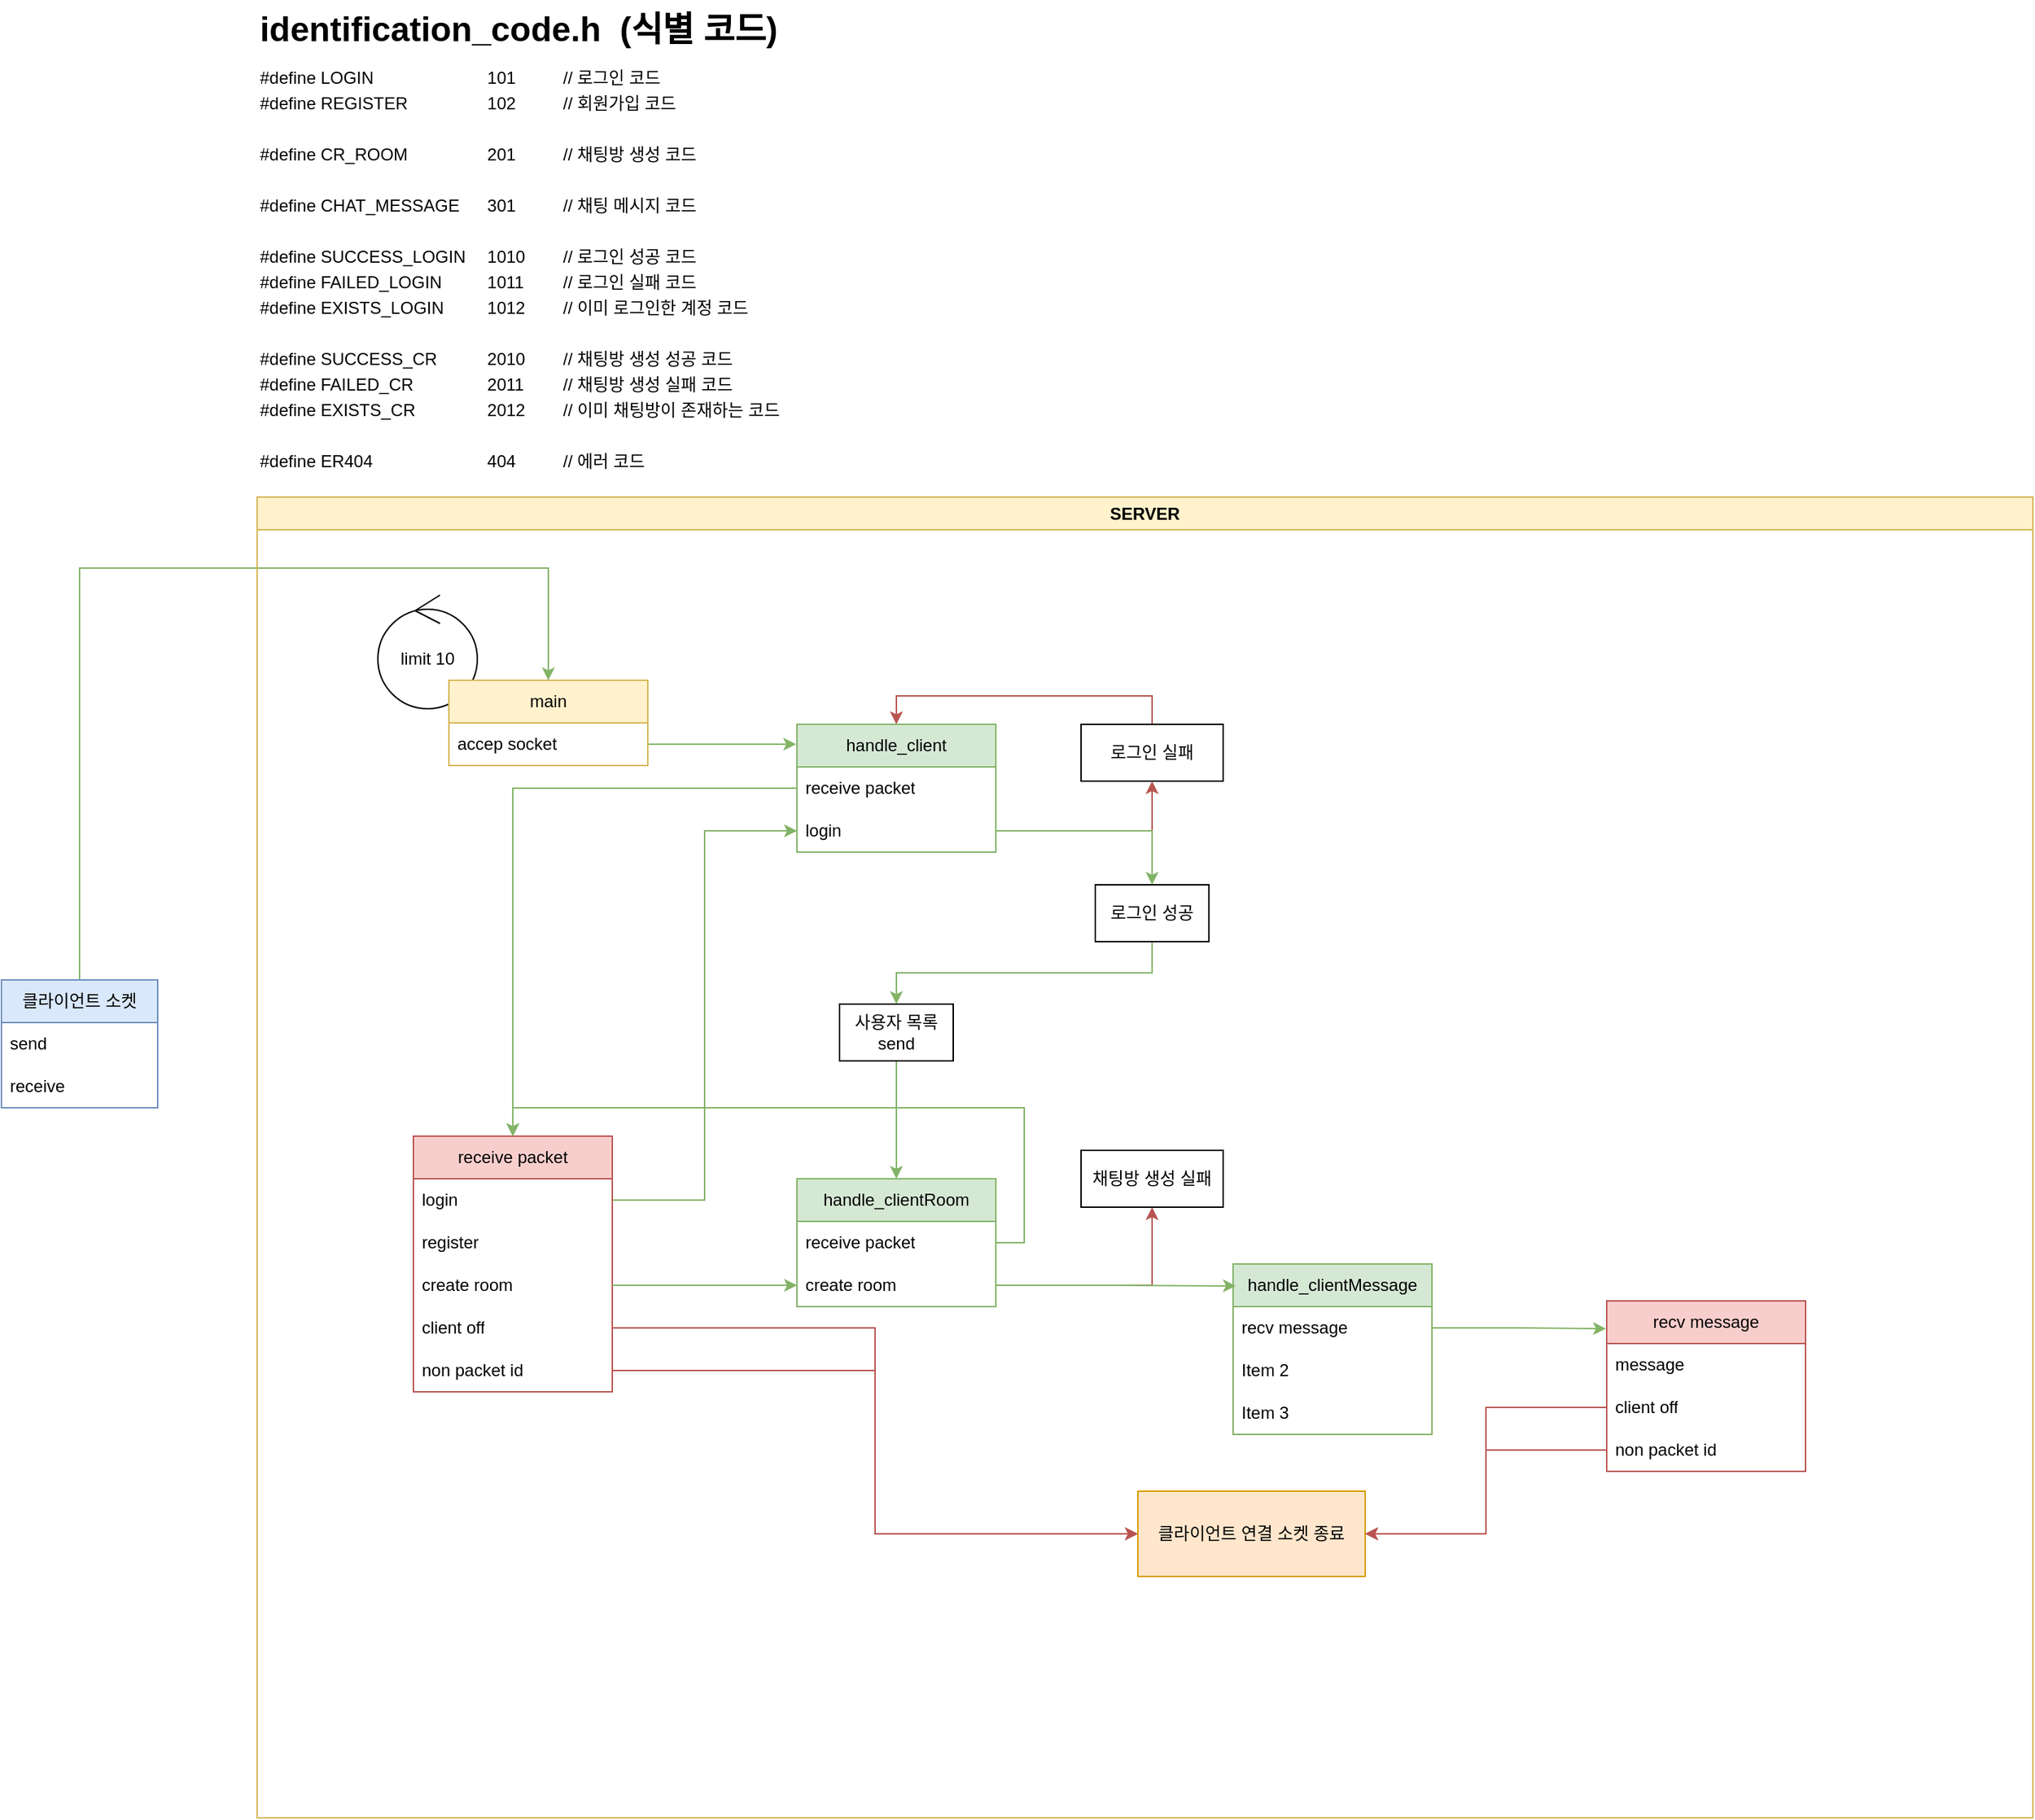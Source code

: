 <mxfile version="24.7.16">
  <diagram name="페이지-1" id="7Ynsx05TQ_TW6J1zzL17">
    <mxGraphModel dx="2514" dy="847" grid="1" gridSize="10" guides="1" tooltips="1" connect="1" arrows="1" fold="1" page="1" pageScale="1" pageWidth="827" pageHeight="1169" math="0" shadow="0">
      <root>
        <mxCell id="0" />
        <mxCell id="1" parent="0" />
        <mxCell id="s8_g53VmeSPwoNF7_Ztp-17" value="&lt;h1 style=&quot;margin-top: 0px;&quot;&gt;identification_code.h&amp;nbsp; (식별 코드)&lt;/h1&gt;&lt;p style=&quot;line-height: 50%;&quot;&gt;#define LOGIN&lt;span style=&quot;white-space:pre&quot;&gt;&#x9;&#x9;&#x9;&lt;/span&gt;101&lt;span style=&quot;white-space:pre&quot;&gt;&#x9;&#x9;&lt;/span&gt;// 로그인 코드&lt;/p&gt;&lt;p style=&quot;line-height: 50%;&quot;&gt;#define REGISTER&lt;span style=&quot;white-space:pre&quot;&gt;&#x9;&#x9;&lt;span style=&quot;white-space: pre;&quot;&gt;&#x9;&lt;/span&gt;&lt;/span&gt;102&lt;span style=&quot;white-space:pre&quot;&gt;&#x9;&#x9;&lt;/span&gt;// 회원가입 코드&lt;/p&gt;&lt;p style=&quot;line-height: 50%;&quot;&gt;&lt;br&gt;&lt;/p&gt;&lt;p style=&quot;line-height: 50%;&quot;&gt;#define CR_ROOM&lt;span style=&quot;white-space:pre&quot;&gt;&#x9;&#x9;&#x9;&lt;/span&gt;201&lt;span style=&quot;white-space:pre&quot;&gt;&#x9;&#x9;&lt;/span&gt;// 채팅방 생성 코드&lt;/p&gt;&lt;p style=&quot;line-height: 50%;&quot;&gt;&lt;br&gt;&lt;/p&gt;&lt;p style=&quot;line-height: 50%;&quot;&gt;#define CHAT_MESSAGE&lt;span style=&quot;white-space:pre&quot;&gt;&#x9;&lt;/span&gt;301&lt;span style=&quot;white-space:pre&quot;&gt;&#x9;&#x9;&lt;/span&gt;// 채팅 메시지 코드&lt;/p&gt;&lt;p style=&quot;line-height: 50%;&quot;&gt;&lt;br&gt;&lt;/p&gt;&lt;p style=&quot;line-height: 50%;&quot;&gt;#define SUCCESS_LOGIN&lt;span style=&quot;white-space:pre&quot;&gt;&#x9;&lt;/span&gt;1010&lt;span style=&quot;white-space:pre&quot;&gt;&#x9;&lt;/span&gt;// 로그인 성공 코드&lt;/p&gt;&lt;p style=&quot;line-height: 50%;&quot;&gt;#define FAILED_LOGIN&lt;span style=&quot;white-space: pre;&quot;&gt;&#x9;&lt;/span&gt;&lt;span style=&quot;white-space:pre&quot;&gt;&#x9;&lt;/span&gt;1011&lt;span style=&quot;white-space:pre&quot;&gt;&#x9;&lt;/span&gt;// 로그인 실패 코드&lt;/p&gt;&lt;p style=&quot;line-height: 50%;&quot;&gt;#define EXISTS_LOGIN&lt;span style=&quot;white-space:pre&quot;&gt;&#x9;&lt;span style=&quot;white-space: pre;&quot;&gt;&#x9;&lt;/span&gt;&lt;/span&gt;1012&lt;span style=&quot;white-space:pre&quot;&gt;&#x9;&lt;/span&gt;// 이미 로그인한 계정 코드&lt;/p&gt;&lt;p style=&quot;line-height: 50%;&quot;&gt;&lt;br&gt;&lt;/p&gt;&lt;p style=&quot;line-height: 50%;&quot;&gt;#define SUCCESS_CR&lt;span style=&quot;white-space:pre&quot;&gt;&#x9;&#x9;&lt;/span&gt;2010&lt;span style=&quot;white-space:pre&quot;&gt;&#x9;&lt;/span&gt;// 채팅방 생성 성공 코드&lt;/p&gt;&lt;p style=&quot;line-height: 50%;&quot;&gt;#define FAILED_CR&lt;span style=&quot;white-space:pre&quot;&gt;&#x9;&#x9;&lt;/span&gt;2011&lt;span style=&quot;white-space:pre&quot;&gt;&#x9;&lt;/span&gt;// 채팅방 생성 실패 코드&lt;/p&gt;&lt;p style=&quot;line-height: 50%;&quot;&gt;#define EXISTS_CR&lt;span style=&quot;white-space:pre&quot;&gt;&#x9;&#x9;&lt;/span&gt;2012&lt;span style=&quot;white-space:pre&quot;&gt;&#x9;&lt;/span&gt;// 이미 채팅방이 존재하는 코드&lt;/p&gt;&lt;p style=&quot;line-height: 50%;&quot;&gt;&lt;br&gt;&lt;/p&gt;&lt;p style=&quot;line-height: 50%;&quot;&gt;#define ER404&lt;span style=&quot;white-space:pre&quot;&gt;&#x9;&#x9;&#x9;&lt;/span&gt;404&lt;span style=&quot;white-space:pre&quot;&gt;&#x9;&#x9;&lt;/span&gt;// 에러 코드&lt;/p&gt;" style="text;html=1;whiteSpace=wrap;overflow=hidden;rounded=0;" parent="1" vertex="1">
          <mxGeometry width="400" height="330" as="geometry" />
        </mxCell>
        <mxCell id="HkOdZyDKnDV-VlXJsd4s-2" value="handle_client" style="swimlane;fontStyle=0;childLayout=stackLayout;horizontal=1;startSize=30;horizontalStack=0;resizeParent=1;resizeParentMax=0;resizeLast=0;collapsible=1;marginBottom=0;whiteSpace=wrap;html=1;fillColor=#d5e8d4;strokeColor=#82b366;" vertex="1" parent="1">
          <mxGeometry x="380" y="510" width="140" height="90" as="geometry" />
        </mxCell>
        <mxCell id="HkOdZyDKnDV-VlXJsd4s-3" value="receive packet" style="text;strokeColor=none;fillColor=none;align=left;verticalAlign=middle;spacingLeft=4;spacingRight=4;overflow=hidden;points=[[0,0.5],[1,0.5]];portConstraint=eastwest;rotatable=0;whiteSpace=wrap;html=1;" vertex="1" parent="HkOdZyDKnDV-VlXJsd4s-2">
          <mxGeometry y="30" width="140" height="30" as="geometry" />
        </mxCell>
        <mxCell id="HkOdZyDKnDV-VlXJsd4s-24" value="login" style="text;strokeColor=none;fillColor=none;align=left;verticalAlign=middle;spacingLeft=4;spacingRight=4;overflow=hidden;points=[[0,0.5],[1,0.5]];portConstraint=eastwest;rotatable=0;whiteSpace=wrap;html=1;" vertex="1" parent="HkOdZyDKnDV-VlXJsd4s-2">
          <mxGeometry y="60" width="140" height="30" as="geometry" />
        </mxCell>
        <mxCell id="HkOdZyDKnDV-VlXJsd4s-53" style="edgeStyle=orthogonalEdgeStyle;rounded=0;orthogonalLoop=1;jettySize=auto;html=1;exitX=1;exitY=0.25;exitDx=0;exitDy=0;entryX=0;entryY=0.5;entryDx=0;entryDy=0;fillColor=#d5e8d4;strokeColor=#82b366;" edge="1" parent="1" source="HkOdZyDKnDV-VlXJsd4s-6" target="HkOdZyDKnDV-VlXJsd4s-24">
          <mxGeometry relative="1" as="geometry" />
        </mxCell>
        <mxCell id="HkOdZyDKnDV-VlXJsd4s-59" style="edgeStyle=orthogonalEdgeStyle;rounded=0;orthogonalLoop=1;jettySize=auto;html=1;exitX=1;exitY=0.75;exitDx=0;exitDy=0;entryX=0;entryY=0.5;entryDx=0;entryDy=0;fillColor=#f8cecc;strokeColor=#b85450;" edge="1" parent="1" source="HkOdZyDKnDV-VlXJsd4s-6" target="HkOdZyDKnDV-VlXJsd4s-58">
          <mxGeometry relative="1" as="geometry" />
        </mxCell>
        <mxCell id="HkOdZyDKnDV-VlXJsd4s-6" value="receive packet" style="swimlane;fontStyle=0;childLayout=stackLayout;horizontal=1;startSize=30;horizontalStack=0;resizeParent=1;resizeParentMax=0;resizeLast=0;collapsible=1;marginBottom=0;whiteSpace=wrap;html=1;fillColor=#f8cecc;strokeColor=#b85450;" vertex="1" parent="1">
          <mxGeometry x="110" y="800" width="140" height="180" as="geometry" />
        </mxCell>
        <mxCell id="HkOdZyDKnDV-VlXJsd4s-7" value="login" style="text;strokeColor=none;fillColor=none;align=left;verticalAlign=middle;spacingLeft=4;spacingRight=4;overflow=hidden;points=[[0,0.5],[1,0.5]];portConstraint=eastwest;rotatable=0;whiteSpace=wrap;html=1;" vertex="1" parent="HkOdZyDKnDV-VlXJsd4s-6">
          <mxGeometry y="30" width="140" height="30" as="geometry" />
        </mxCell>
        <mxCell id="HkOdZyDKnDV-VlXJsd4s-8" value="register" style="text;strokeColor=none;fillColor=none;align=left;verticalAlign=middle;spacingLeft=4;spacingRight=4;overflow=hidden;points=[[0,0.5],[1,0.5]];portConstraint=eastwest;rotatable=0;whiteSpace=wrap;html=1;" vertex="1" parent="HkOdZyDKnDV-VlXJsd4s-6">
          <mxGeometry y="60" width="140" height="30" as="geometry" />
        </mxCell>
        <mxCell id="HkOdZyDKnDV-VlXJsd4s-9" value="create room" style="text;strokeColor=none;fillColor=none;align=left;verticalAlign=middle;spacingLeft=4;spacingRight=4;overflow=hidden;points=[[0,0.5],[1,0.5]];portConstraint=eastwest;rotatable=0;whiteSpace=wrap;html=1;" vertex="1" parent="HkOdZyDKnDV-VlXJsd4s-6">
          <mxGeometry y="90" width="140" height="30" as="geometry" />
        </mxCell>
        <mxCell id="HkOdZyDKnDV-VlXJsd4s-11" value="client off" style="text;strokeColor=none;fillColor=none;align=left;verticalAlign=middle;spacingLeft=4;spacingRight=4;overflow=hidden;points=[[0,0.5],[1,0.5]];portConstraint=eastwest;rotatable=0;whiteSpace=wrap;html=1;" vertex="1" parent="HkOdZyDKnDV-VlXJsd4s-6">
          <mxGeometry y="120" width="140" height="30" as="geometry" />
        </mxCell>
        <mxCell id="HkOdZyDKnDV-VlXJsd4s-13" value="non packet id" style="text;strokeColor=none;fillColor=none;align=left;verticalAlign=middle;spacingLeft=4;spacingRight=4;overflow=hidden;points=[[0,0.5],[1,0.5]];portConstraint=eastwest;rotatable=0;whiteSpace=wrap;html=1;" vertex="1" parent="HkOdZyDKnDV-VlXJsd4s-6">
          <mxGeometry y="150" width="140" height="30" as="geometry" />
        </mxCell>
        <mxCell id="HkOdZyDKnDV-VlXJsd4s-15" value="recv message" style="swimlane;fontStyle=0;childLayout=stackLayout;horizontal=1;startSize=30;horizontalStack=0;resizeParent=1;resizeParentMax=0;resizeLast=0;collapsible=1;marginBottom=0;whiteSpace=wrap;html=1;fillColor=#f8cecc;strokeColor=#b85450;" vertex="1" parent="1">
          <mxGeometry x="950" y="916" width="140" height="120" as="geometry" />
        </mxCell>
        <mxCell id="HkOdZyDKnDV-VlXJsd4s-16" value="message" style="text;strokeColor=none;fillColor=none;align=left;verticalAlign=middle;spacingLeft=4;spacingRight=4;overflow=hidden;points=[[0,0.5],[1,0.5]];portConstraint=eastwest;rotatable=0;whiteSpace=wrap;html=1;" vertex="1" parent="HkOdZyDKnDV-VlXJsd4s-15">
          <mxGeometry y="30" width="140" height="30" as="geometry" />
        </mxCell>
        <mxCell id="HkOdZyDKnDV-VlXJsd4s-17" value="client off" style="text;strokeColor=none;fillColor=none;align=left;verticalAlign=middle;spacingLeft=4;spacingRight=4;overflow=hidden;points=[[0,0.5],[1,0.5]];portConstraint=eastwest;rotatable=0;whiteSpace=wrap;html=1;" vertex="1" parent="HkOdZyDKnDV-VlXJsd4s-15">
          <mxGeometry y="60" width="140" height="30" as="geometry" />
        </mxCell>
        <mxCell id="HkOdZyDKnDV-VlXJsd4s-18" value="non packet id" style="text;strokeColor=none;fillColor=none;align=left;verticalAlign=middle;spacingLeft=4;spacingRight=4;overflow=hidden;points=[[0,0.5],[1,0.5]];portConstraint=eastwest;rotatable=0;whiteSpace=wrap;html=1;" vertex="1" parent="HkOdZyDKnDV-VlXJsd4s-15">
          <mxGeometry y="90" width="140" height="30" as="geometry" />
        </mxCell>
        <mxCell id="HkOdZyDKnDV-VlXJsd4s-19" value="handle_clientRoom" style="swimlane;fontStyle=0;childLayout=stackLayout;horizontal=1;startSize=30;horizontalStack=0;resizeParent=1;resizeParentMax=0;resizeLast=0;collapsible=1;marginBottom=0;whiteSpace=wrap;html=1;fillColor=#d5e8d4;strokeColor=#82b366;" vertex="1" parent="1">
          <mxGeometry x="380" y="830" width="140" height="90" as="geometry" />
        </mxCell>
        <mxCell id="HkOdZyDKnDV-VlXJsd4s-20" value="receive packet" style="text;strokeColor=none;fillColor=none;align=left;verticalAlign=middle;spacingLeft=4;spacingRight=4;overflow=hidden;points=[[0,0.5],[1,0.5]];portConstraint=eastwest;rotatable=0;whiteSpace=wrap;html=1;" vertex="1" parent="HkOdZyDKnDV-VlXJsd4s-19">
          <mxGeometry y="30" width="140" height="30" as="geometry" />
        </mxCell>
        <mxCell id="HkOdZyDKnDV-VlXJsd4s-21" value="create room" style="text;strokeColor=none;fillColor=none;align=left;verticalAlign=middle;spacingLeft=4;spacingRight=4;overflow=hidden;points=[[0,0.5],[1,0.5]];portConstraint=eastwest;rotatable=0;whiteSpace=wrap;html=1;" vertex="1" parent="HkOdZyDKnDV-VlXJsd4s-19">
          <mxGeometry y="60" width="140" height="30" as="geometry" />
        </mxCell>
        <mxCell id="HkOdZyDKnDV-VlXJsd4s-23" style="edgeStyle=orthogonalEdgeStyle;rounded=0;orthogonalLoop=1;jettySize=auto;html=1;exitX=1;exitY=0.5;exitDx=0;exitDy=0;entryX=-0.004;entryY=0.156;entryDx=0;entryDy=0;entryPerimeter=0;fillColor=#d5e8d4;strokeColor=#82b366;" edge="1" parent="1" source="s8_g53VmeSPwoNF7_Ztp-13" target="HkOdZyDKnDV-VlXJsd4s-2">
          <mxGeometry relative="1" as="geometry">
            <mxPoint x="400" y="470" as="targetPoint" />
          </mxGeometry>
        </mxCell>
        <mxCell id="HkOdZyDKnDV-VlXJsd4s-64" style="edgeStyle=orthogonalEdgeStyle;rounded=0;orthogonalLoop=1;jettySize=auto;html=1;exitX=0.5;exitY=0;exitDx=0;exitDy=0;entryX=0.5;entryY=0;entryDx=0;entryDy=0;fillColor=#f8cecc;strokeColor=#b85450;" edge="1" parent="1" source="HkOdZyDKnDV-VlXJsd4s-29" target="HkOdZyDKnDV-VlXJsd4s-2">
          <mxGeometry relative="1" as="geometry" />
        </mxCell>
        <mxCell id="HkOdZyDKnDV-VlXJsd4s-29" value="로그인 실패" style="rounded=0;whiteSpace=wrap;html=1;" vertex="1" parent="1">
          <mxGeometry x="580" y="510" width="100" height="40" as="geometry" />
        </mxCell>
        <mxCell id="HkOdZyDKnDV-VlXJsd4s-36" style="edgeStyle=orthogonalEdgeStyle;rounded=0;orthogonalLoop=1;jettySize=auto;html=1;exitX=1;exitY=0.5;exitDx=0;exitDy=0;entryX=0;entryY=0.5;entryDx=0;entryDy=0;fillColor=#d5e8d4;strokeColor=#82b366;" edge="1" parent="1" source="HkOdZyDKnDV-VlXJsd4s-9" target="HkOdZyDKnDV-VlXJsd4s-21">
          <mxGeometry relative="1" as="geometry" />
        </mxCell>
        <mxCell id="HkOdZyDKnDV-VlXJsd4s-37" value="채팅방 생성 실패" style="rounded=0;whiteSpace=wrap;html=1;" vertex="1" parent="1">
          <mxGeometry x="580" y="810" width="100" height="40" as="geometry" />
        </mxCell>
        <mxCell id="HkOdZyDKnDV-VlXJsd4s-40" style="edgeStyle=orthogonalEdgeStyle;rounded=0;orthogonalLoop=1;jettySize=auto;html=1;exitX=1;exitY=0.5;exitDx=0;exitDy=0;entryX=0.5;entryY=1;entryDx=0;entryDy=0;fillColor=#f8cecc;strokeColor=#b85450;" edge="1" parent="1" source="HkOdZyDKnDV-VlXJsd4s-24" target="HkOdZyDKnDV-VlXJsd4s-29">
          <mxGeometry relative="1" as="geometry" />
        </mxCell>
        <mxCell id="HkOdZyDKnDV-VlXJsd4s-42" style="edgeStyle=orthogonalEdgeStyle;rounded=0;orthogonalLoop=1;jettySize=auto;html=1;exitX=1;exitY=0.5;exitDx=0;exitDy=0;entryX=0.5;entryY=1;entryDx=0;entryDy=0;fillColor=#f8cecc;strokeColor=#b85450;" edge="1" parent="1" source="HkOdZyDKnDV-VlXJsd4s-21" target="HkOdZyDKnDV-VlXJsd4s-37">
          <mxGeometry relative="1" as="geometry" />
        </mxCell>
        <mxCell id="HkOdZyDKnDV-VlXJsd4s-44" value="handle_clientMessage" style="swimlane;fontStyle=0;childLayout=stackLayout;horizontal=1;startSize=30;horizontalStack=0;resizeParent=1;resizeParentMax=0;resizeLast=0;collapsible=1;marginBottom=0;whiteSpace=wrap;html=1;fillColor=#d5e8d4;strokeColor=#82b366;" vertex="1" parent="1">
          <mxGeometry x="687" y="890" width="140" height="120" as="geometry" />
        </mxCell>
        <mxCell id="HkOdZyDKnDV-VlXJsd4s-45" value="recv message" style="text;strokeColor=none;fillColor=none;align=left;verticalAlign=middle;spacingLeft=4;spacingRight=4;overflow=hidden;points=[[0,0.5],[1,0.5]];portConstraint=eastwest;rotatable=0;whiteSpace=wrap;html=1;" vertex="1" parent="HkOdZyDKnDV-VlXJsd4s-44">
          <mxGeometry y="30" width="140" height="30" as="geometry" />
        </mxCell>
        <mxCell id="HkOdZyDKnDV-VlXJsd4s-46" value="Item 2" style="text;strokeColor=none;fillColor=none;align=left;verticalAlign=middle;spacingLeft=4;spacingRight=4;overflow=hidden;points=[[0,0.5],[1,0.5]];portConstraint=eastwest;rotatable=0;whiteSpace=wrap;html=1;" vertex="1" parent="HkOdZyDKnDV-VlXJsd4s-44">
          <mxGeometry y="60" width="140" height="30" as="geometry" />
        </mxCell>
        <mxCell id="HkOdZyDKnDV-VlXJsd4s-47" value="Item 3" style="text;strokeColor=none;fillColor=none;align=left;verticalAlign=middle;spacingLeft=4;spacingRight=4;overflow=hidden;points=[[0,0.5],[1,0.5]];portConstraint=eastwest;rotatable=0;whiteSpace=wrap;html=1;" vertex="1" parent="HkOdZyDKnDV-VlXJsd4s-44">
          <mxGeometry y="90" width="140" height="30" as="geometry" />
        </mxCell>
        <mxCell id="HkOdZyDKnDV-VlXJsd4s-51" style="edgeStyle=orthogonalEdgeStyle;rounded=0;orthogonalLoop=1;jettySize=auto;html=1;exitX=1;exitY=0.5;exitDx=0;exitDy=0;entryX=-0.004;entryY=0.163;entryDx=0;entryDy=0;entryPerimeter=0;fillColor=#d5e8d4;strokeColor=#82b366;" edge="1" parent="1" source="HkOdZyDKnDV-VlXJsd4s-45" target="HkOdZyDKnDV-VlXJsd4s-15">
          <mxGeometry relative="1" as="geometry" />
        </mxCell>
        <mxCell id="HkOdZyDKnDV-VlXJsd4s-57" style="edgeStyle=orthogonalEdgeStyle;rounded=0;orthogonalLoop=1;jettySize=auto;html=1;exitX=1;exitY=0.5;exitDx=0;exitDy=0;entryX=0.5;entryY=0;entryDx=0;entryDy=0;fillColor=#d5e8d4;strokeColor=#82b366;" edge="1" parent="1" source="HkOdZyDKnDV-VlXJsd4s-20" target="HkOdZyDKnDV-VlXJsd4s-6">
          <mxGeometry relative="1" as="geometry">
            <mxPoint x="180" y="710" as="targetPoint" />
            <Array as="points">
              <mxPoint x="540" y="875" />
              <mxPoint x="540" y="780" />
              <mxPoint x="180" y="780" />
            </Array>
          </mxGeometry>
        </mxCell>
        <mxCell id="HkOdZyDKnDV-VlXJsd4s-58" value="클라이언트 연결 소켓 종료" style="rounded=0;whiteSpace=wrap;html=1;fillColor=#ffe6cc;strokeColor=#d79b00;" vertex="1" parent="1">
          <mxGeometry x="620" y="1050" width="160" height="60" as="geometry" />
        </mxCell>
        <mxCell id="HkOdZyDKnDV-VlXJsd4s-60" style="edgeStyle=orthogonalEdgeStyle;rounded=0;orthogonalLoop=1;jettySize=auto;html=1;exitX=1;exitY=0.5;exitDx=0;exitDy=0;entryX=0.014;entryY=0.129;entryDx=0;entryDy=0;entryPerimeter=0;fillColor=#d5e8d4;strokeColor=#82b366;" edge="1" parent="1" source="HkOdZyDKnDV-VlXJsd4s-21" target="HkOdZyDKnDV-VlXJsd4s-44">
          <mxGeometry relative="1" as="geometry" />
        </mxCell>
        <mxCell id="HkOdZyDKnDV-VlXJsd4s-61" style="edgeStyle=orthogonalEdgeStyle;rounded=0;orthogonalLoop=1;jettySize=auto;html=1;exitX=0;exitY=0.5;exitDx=0;exitDy=0;entryX=1;entryY=0.5;entryDx=0;entryDy=0;fillColor=#f8cecc;strokeColor=#b85450;" edge="1" parent="1" source="HkOdZyDKnDV-VlXJsd4s-17" target="HkOdZyDKnDV-VlXJsd4s-58">
          <mxGeometry relative="1" as="geometry" />
        </mxCell>
        <mxCell id="HkOdZyDKnDV-VlXJsd4s-62" style="edgeStyle=orthogonalEdgeStyle;rounded=0;orthogonalLoop=1;jettySize=auto;html=1;exitX=1;exitY=0.5;exitDx=0;exitDy=0;entryX=0;entryY=0.5;entryDx=0;entryDy=0;fillColor=#f8cecc;strokeColor=#b85450;" edge="1" parent="1" source="HkOdZyDKnDV-VlXJsd4s-13" target="HkOdZyDKnDV-VlXJsd4s-58">
          <mxGeometry relative="1" as="geometry" />
        </mxCell>
        <mxCell id="HkOdZyDKnDV-VlXJsd4s-63" style="edgeStyle=orthogonalEdgeStyle;rounded=0;orthogonalLoop=1;jettySize=auto;html=1;exitX=0;exitY=0.5;exitDx=0;exitDy=0;entryX=1;entryY=0.5;entryDx=0;entryDy=0;fillColor=#f8cecc;strokeColor=#b85450;" edge="1" parent="1" source="HkOdZyDKnDV-VlXJsd4s-18" target="HkOdZyDKnDV-VlXJsd4s-58">
          <mxGeometry relative="1" as="geometry" />
        </mxCell>
        <mxCell id="HkOdZyDKnDV-VlXJsd4s-69" value="" style="edgeStyle=orthogonalEdgeStyle;rounded=0;orthogonalLoop=1;jettySize=auto;html=1;exitX=1;exitY=0.5;exitDx=0;exitDy=0;entryX=0.5;entryY=0;entryDx=0;entryDy=0;fillColor=#d5e8d4;strokeColor=#82b366;" edge="1" parent="1" source="HkOdZyDKnDV-VlXJsd4s-24" target="HkOdZyDKnDV-VlXJsd4s-65">
          <mxGeometry relative="1" as="geometry">
            <mxPoint x="520" y="585" as="sourcePoint" />
            <mxPoint x="450" y="830" as="targetPoint" />
            <Array as="points" />
          </mxGeometry>
        </mxCell>
        <mxCell id="HkOdZyDKnDV-VlXJsd4s-76" style="edgeStyle=orthogonalEdgeStyle;rounded=0;orthogonalLoop=1;jettySize=auto;html=1;exitX=0.5;exitY=1;exitDx=0;exitDy=0;entryX=0.5;entryY=0;entryDx=0;entryDy=0;fillColor=#d5e8d4;strokeColor=#82b366;" edge="1" parent="1" source="HkOdZyDKnDV-VlXJsd4s-65" target="HkOdZyDKnDV-VlXJsd4s-71">
          <mxGeometry relative="1" as="geometry" />
        </mxCell>
        <mxCell id="HkOdZyDKnDV-VlXJsd4s-65" value="로그인 성공" style="rounded=0;whiteSpace=wrap;html=1;" vertex="1" parent="1">
          <mxGeometry x="590" y="623" width="80" height="40" as="geometry" />
        </mxCell>
        <mxCell id="HkOdZyDKnDV-VlXJsd4s-75" style="edgeStyle=orthogonalEdgeStyle;rounded=0;orthogonalLoop=1;jettySize=auto;html=1;exitX=0.5;exitY=1;exitDx=0;exitDy=0;entryX=0.5;entryY=0;entryDx=0;entryDy=0;fillColor=#d5e8d4;strokeColor=#82b366;" edge="1" parent="1" source="HkOdZyDKnDV-VlXJsd4s-71" target="HkOdZyDKnDV-VlXJsd4s-19">
          <mxGeometry relative="1" as="geometry" />
        </mxCell>
        <mxCell id="HkOdZyDKnDV-VlXJsd4s-71" value="사용자 목록 send" style="rounded=0;whiteSpace=wrap;html=1;" vertex="1" parent="1">
          <mxGeometry x="410" y="707" width="80" height="40" as="geometry" />
        </mxCell>
        <mxCell id="HkOdZyDKnDV-VlXJsd4s-73" value="" style="group" vertex="1" connectable="0" parent="1">
          <mxGeometry x="85" y="419" width="190" height="120" as="geometry" />
        </mxCell>
        <mxCell id="HkOdZyDKnDV-VlXJsd4s-1" value="limit 10" style="ellipse;shape=umlControl;whiteSpace=wrap;html=1;" vertex="1" parent="HkOdZyDKnDV-VlXJsd4s-73">
          <mxGeometry width="70" height="80" as="geometry" />
        </mxCell>
        <mxCell id="s8_g53VmeSPwoNF7_Ztp-12" value="main" style="swimlane;fontStyle=0;childLayout=stackLayout;horizontal=1;startSize=30;horizontalStack=0;resizeParent=1;resizeParentMax=0;resizeLast=0;collapsible=1;marginBottom=0;whiteSpace=wrap;html=1;fillColor=#fff2cc;strokeColor=#d6b656;" parent="HkOdZyDKnDV-VlXJsd4s-73" vertex="1">
          <mxGeometry x="50" y="60" width="140" height="60" as="geometry" />
        </mxCell>
        <mxCell id="s8_g53VmeSPwoNF7_Ztp-13" value="accep socket" style="text;strokeColor=none;fillColor=none;align=left;verticalAlign=middle;spacingLeft=4;spacingRight=4;overflow=hidden;points=[[0,0.5],[1,0.5]];portConstraint=eastwest;rotatable=0;whiteSpace=wrap;html=1;" parent="s8_g53VmeSPwoNF7_Ztp-12" vertex="1">
          <mxGeometry y="30" width="140" height="30" as="geometry" />
        </mxCell>
        <mxCell id="HkOdZyDKnDV-VlXJsd4s-74" style="edgeStyle=orthogonalEdgeStyle;rounded=0;orthogonalLoop=1;jettySize=auto;html=1;exitX=0;exitY=0.5;exitDx=0;exitDy=0;entryX=0.5;entryY=0;entryDx=0;entryDy=0;fillColor=#d5e8d4;strokeColor=#82b366;" edge="1" parent="1" source="HkOdZyDKnDV-VlXJsd4s-3" target="HkOdZyDKnDV-VlXJsd4s-6">
          <mxGeometry relative="1" as="geometry" />
        </mxCell>
        <mxCell id="HkOdZyDKnDV-VlXJsd4s-85" style="edgeStyle=orthogonalEdgeStyle;rounded=0;orthogonalLoop=1;jettySize=auto;html=1;exitX=0.5;exitY=0;exitDx=0;exitDy=0;entryX=0.5;entryY=0;entryDx=0;entryDy=0;fillColor=#d5e8d4;strokeColor=#82b366;" edge="1" parent="1" source="HkOdZyDKnDV-VlXJsd4s-78" target="s8_g53VmeSPwoNF7_Ztp-12">
          <mxGeometry relative="1" as="geometry">
            <Array as="points">
              <mxPoint x="-125" y="400" />
              <mxPoint x="205" y="400" />
            </Array>
          </mxGeometry>
        </mxCell>
        <mxCell id="HkOdZyDKnDV-VlXJsd4s-78" value="클라이언트 소켓" style="swimlane;fontStyle=0;childLayout=stackLayout;horizontal=1;startSize=30;horizontalStack=0;resizeParent=1;resizeParentMax=0;resizeLast=0;collapsible=1;marginBottom=0;whiteSpace=wrap;html=1;fillColor=#dae8fc;strokeColor=#6c8ebf;" vertex="1" parent="1">
          <mxGeometry x="-180" y="690" width="110" height="90" as="geometry" />
        </mxCell>
        <mxCell id="HkOdZyDKnDV-VlXJsd4s-79" value="send" style="text;strokeColor=none;fillColor=none;align=left;verticalAlign=middle;spacingLeft=4;spacingRight=4;overflow=hidden;points=[[0,0.5],[1,0.5]];portConstraint=eastwest;rotatable=0;whiteSpace=wrap;html=1;" vertex="1" parent="HkOdZyDKnDV-VlXJsd4s-78">
          <mxGeometry y="30" width="110" height="30" as="geometry" />
        </mxCell>
        <mxCell id="HkOdZyDKnDV-VlXJsd4s-80" value="receive" style="text;strokeColor=none;fillColor=none;align=left;verticalAlign=middle;spacingLeft=4;spacingRight=4;overflow=hidden;points=[[0,0.5],[1,0.5]];portConstraint=eastwest;rotatable=0;whiteSpace=wrap;html=1;" vertex="1" parent="HkOdZyDKnDV-VlXJsd4s-78">
          <mxGeometry y="60" width="110" height="30" as="geometry" />
        </mxCell>
        <mxCell id="HkOdZyDKnDV-VlXJsd4s-84" value="SERVER" style="swimlane;whiteSpace=wrap;html=1;fillColor=#fff2cc;strokeColor=#d6b656;" vertex="1" parent="1">
          <mxGeometry y="350" width="1250" height="930" as="geometry" />
        </mxCell>
      </root>
    </mxGraphModel>
  </diagram>
</mxfile>

